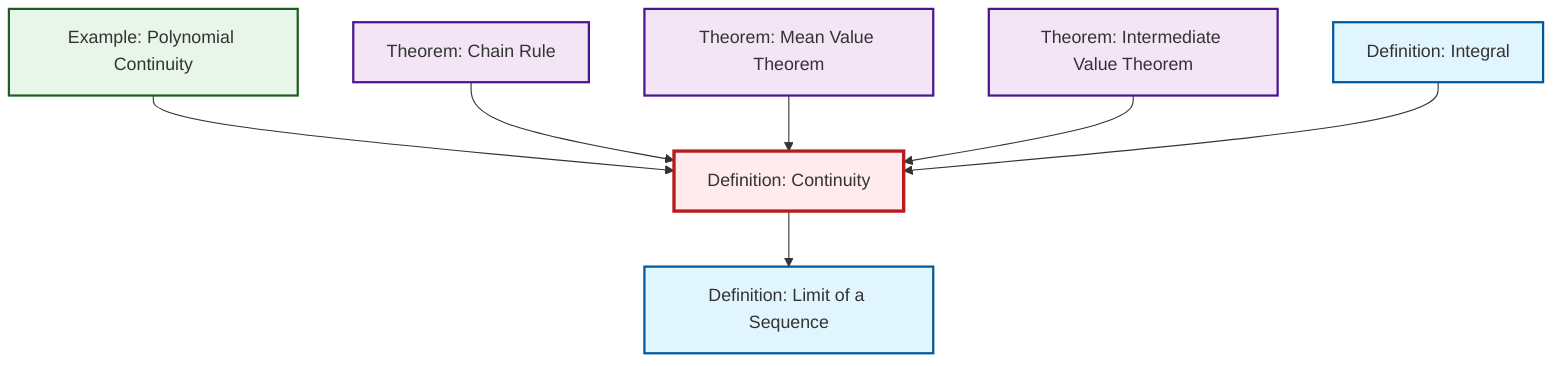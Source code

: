 graph TD
    classDef definition fill:#e1f5fe,stroke:#01579b,stroke-width:2px
    classDef theorem fill:#f3e5f5,stroke:#4a148c,stroke-width:2px
    classDef axiom fill:#fff3e0,stroke:#e65100,stroke-width:2px
    classDef example fill:#e8f5e9,stroke:#1b5e20,stroke-width:2px
    classDef current fill:#ffebee,stroke:#b71c1c,stroke-width:3px
    thm-chain-rule["Theorem: Chain Rule"]:::theorem
    def-integral["Definition: Integral"]:::definition
    def-continuity["Definition: Continuity"]:::definition
    thm-mean-value["Theorem: Mean Value Theorem"]:::theorem
    ex-polynomial-continuity["Example: Polynomial Continuity"]:::example
    thm-intermediate-value["Theorem: Intermediate Value Theorem"]:::theorem
    def-limit["Definition: Limit of a Sequence"]:::definition
    ex-polynomial-continuity --> def-continuity
    def-continuity --> def-limit
    thm-chain-rule --> def-continuity
    thm-mean-value --> def-continuity
    thm-intermediate-value --> def-continuity
    def-integral --> def-continuity
    class def-continuity current